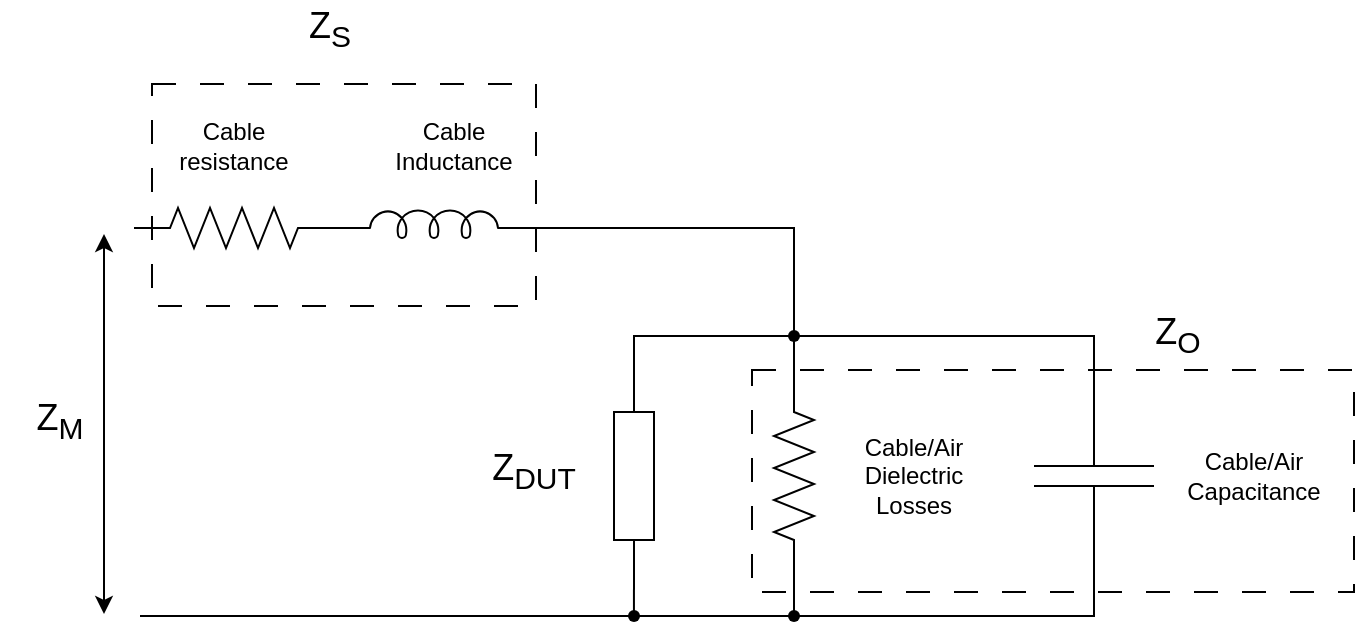 <mxfile version="24.8.9">
  <diagram name="Side-1" id="hJMMNetJhG3h-vPWhNuW">
    <mxGraphModel dx="819" dy="446" grid="1" gridSize="1" guides="1" tooltips="1" connect="1" arrows="1" fold="1" page="1" pageScale="1" pageWidth="827" pageHeight="1169" math="0" shadow="0">
      <root>
        <mxCell id="0" />
        <mxCell id="1" parent="0" />
        <mxCell id="sEpqqiszVUIu4HvW600L-32" style="edgeStyle=orthogonalEdgeStyle;rounded=0;orthogonalLoop=1;jettySize=auto;html=1;exitX=1;exitY=0.5;exitDx=0;exitDy=0;exitPerimeter=0;endArrow=none;endFill=0;" edge="1" parent="1" source="sEpqqiszVUIu4HvW600L-3">
          <mxGeometry relative="1" as="geometry">
            <mxPoint x="319.962" y="360" as="targetPoint" />
          </mxGeometry>
        </mxCell>
        <mxCell id="sEpqqiszVUIu4HvW600L-3" value="" style="pointerEvents=1;verticalLabelPosition=bottom;shadow=0;dashed=0;align=center;html=1;verticalAlign=top;shape=mxgraph.electrical.resistors.resistor_1;direction=south;" vertex="1" parent="1">
          <mxGeometry x="310" y="240" width="20" height="100" as="geometry" />
        </mxCell>
        <mxCell id="sEpqqiszVUIu4HvW600L-9" value="" style="pointerEvents=1;verticalLabelPosition=bottom;shadow=0;dashed=0;align=center;html=1;verticalAlign=top;shape=mxgraph.electrical.resistors.resistor_2;" vertex="1" parent="1">
          <mxGeometry x="70" y="156" width="100" height="20" as="geometry" />
        </mxCell>
        <mxCell id="sEpqqiszVUIu4HvW600L-29" style="edgeStyle=orthogonalEdgeStyle;rounded=0;orthogonalLoop=1;jettySize=auto;html=1;exitX=0;exitY=0.5;exitDx=0;exitDy=0;exitPerimeter=0;endArrow=none;endFill=0;" edge="1" parent="1" source="sEpqqiszVUIu4HvW600L-12">
          <mxGeometry relative="1" as="geometry">
            <mxPoint x="400" y="220" as="targetPoint" />
            <Array as="points">
              <mxPoint x="550" y="220" />
            </Array>
          </mxGeometry>
        </mxCell>
        <mxCell id="sEpqqiszVUIu4HvW600L-34" style="edgeStyle=orthogonalEdgeStyle;rounded=0;orthogonalLoop=1;jettySize=auto;html=1;exitX=1;exitY=0.5;exitDx=0;exitDy=0;exitPerimeter=0;endArrow=none;endFill=0;" edge="1" parent="1" source="sEpqqiszVUIu4HvW600L-12">
          <mxGeometry relative="1" as="geometry">
            <mxPoint x="400" y="360" as="targetPoint" />
            <Array as="points">
              <mxPoint x="550" y="360" />
            </Array>
          </mxGeometry>
        </mxCell>
        <mxCell id="sEpqqiszVUIu4HvW600L-12" value="" style="pointerEvents=1;verticalLabelPosition=bottom;shadow=0;dashed=0;align=center;html=1;verticalAlign=top;shape=mxgraph.electrical.capacitors.capacitor_1;direction=south;" vertex="1" parent="1">
          <mxGeometry x="520" y="240" width="60" height="100" as="geometry" />
        </mxCell>
        <mxCell id="sEpqqiszVUIu4HvW600L-14" value="" style="pointerEvents=1;verticalLabelPosition=bottom;shadow=0;dashed=0;align=center;html=1;verticalAlign=top;shape=mxgraph.electrical.inductors.inductor_5;" vertex="1" parent="1">
          <mxGeometry x="170" y="157" width="100" height="14" as="geometry" />
        </mxCell>
        <mxCell id="sEpqqiszVUIu4HvW600L-31" style="edgeStyle=orthogonalEdgeStyle;rounded=0;orthogonalLoop=1;jettySize=auto;html=1;exitX=1;exitY=0.5;exitDx=0;exitDy=0;exitPerimeter=0;endArrow=none;endFill=0;" edge="1" parent="1" source="sEpqqiszVUIu4HvW600L-15">
          <mxGeometry relative="1" as="geometry">
            <mxPoint x="73" y="360" as="targetPoint" />
            <Array as="points">
              <mxPoint x="400" y="360" />
            </Array>
          </mxGeometry>
        </mxCell>
        <mxCell id="sEpqqiszVUIu4HvW600L-15" value="" style="pointerEvents=1;verticalLabelPosition=bottom;shadow=0;dashed=0;align=center;html=1;verticalAlign=top;shape=mxgraph.electrical.resistors.resistor_2;direction=south;" vertex="1" parent="1">
          <mxGeometry x="390" y="240" width="20" height="100" as="geometry" />
        </mxCell>
        <mxCell id="sEpqqiszVUIu4HvW600L-16" value="Cable resistance" style="text;html=1;align=center;verticalAlign=middle;whiteSpace=wrap;rounded=0;" vertex="1" parent="1">
          <mxGeometry x="90" y="110" width="60" height="30" as="geometry" />
        </mxCell>
        <mxCell id="sEpqqiszVUIu4HvW600L-17" value="Cable Inductance" style="text;html=1;align=center;verticalAlign=middle;whiteSpace=wrap;rounded=0;" vertex="1" parent="1">
          <mxGeometry x="200" y="110" width="60" height="30" as="geometry" />
        </mxCell>
        <mxCell id="sEpqqiszVUIu4HvW600L-18" value="Cable/Air Capacitance" style="text;html=1;align=center;verticalAlign=middle;whiteSpace=wrap;rounded=0;" vertex="1" parent="1">
          <mxGeometry x="600" y="272.5" width="60" height="35" as="geometry" />
        </mxCell>
        <mxCell id="sEpqqiszVUIu4HvW600L-19" value="Cable/Air Dielectric&lt;br&gt;Losses" style="text;html=1;align=center;verticalAlign=middle;whiteSpace=wrap;rounded=0;" vertex="1" parent="1">
          <mxGeometry x="430" y="272.5" width="60" height="35" as="geometry" />
        </mxCell>
        <mxCell id="sEpqqiszVUIu4HvW600L-20" value="&lt;font style=&quot;font-size: 18px;&quot;&gt;Z&lt;sub&gt;DUT&lt;/sub&gt;&lt;/font&gt;" style="text;html=1;align=center;verticalAlign=middle;whiteSpace=wrap;rounded=0;" vertex="1" parent="1">
          <mxGeometry x="240" y="272.5" width="60" height="30" as="geometry" />
        </mxCell>
        <mxCell id="sEpqqiszVUIu4HvW600L-25" style="edgeStyle=orthogonalEdgeStyle;rounded=0;orthogonalLoop=1;jettySize=auto;html=1;exitX=0;exitY=0.5;exitDx=0;exitDy=0;exitPerimeter=0;entryX=1;entryY=0.645;entryDx=0;entryDy=0;entryPerimeter=0;endArrow=none;endFill=0;" edge="1" parent="1" source="sEpqqiszVUIu4HvW600L-15" target="sEpqqiszVUIu4HvW600L-14">
          <mxGeometry relative="1" as="geometry" />
        </mxCell>
        <mxCell id="sEpqqiszVUIu4HvW600L-26" style="edgeStyle=orthogonalEdgeStyle;rounded=0;orthogonalLoop=1;jettySize=auto;html=1;exitX=0;exitY=0.5;exitDx=0;exitDy=0;exitPerimeter=0;entryX=0;entryY=0.5;entryDx=0;entryDy=0;entryPerimeter=0;endArrow=none;endFill=0;" edge="1" parent="1" source="sEpqqiszVUIu4HvW600L-3" target="sEpqqiszVUIu4HvW600L-15">
          <mxGeometry relative="1" as="geometry" />
        </mxCell>
        <mxCell id="sEpqqiszVUIu4HvW600L-35" value="" style="ellipse;whiteSpace=wrap;html=1;aspect=fixed;fillColor=#000000;strokeColor=none;" vertex="1" parent="1">
          <mxGeometry x="397" y="217" width="6" height="6" as="geometry" />
        </mxCell>
        <mxCell id="sEpqqiszVUIu4HvW600L-39" value="" style="ellipse;whiteSpace=wrap;html=1;aspect=fixed;fillColor=#000000;strokeColor=none;" vertex="1" parent="1">
          <mxGeometry x="397" y="357" width="6" height="6" as="geometry" />
        </mxCell>
        <mxCell id="sEpqqiszVUIu4HvW600L-40" value="" style="ellipse;whiteSpace=wrap;html=1;aspect=fixed;fillColor=#000000;strokeColor=none;" vertex="1" parent="1">
          <mxGeometry x="317" y="357" width="6" height="6" as="geometry" />
        </mxCell>
        <mxCell id="sEpqqiszVUIu4HvW600L-43" value="" style="rounded=0;whiteSpace=wrap;html=1;fillColor=none;dashed=1;dashPattern=12 12;" vertex="1" parent="1">
          <mxGeometry x="79" y="94" width="192" height="111" as="geometry" />
        </mxCell>
        <mxCell id="sEpqqiszVUIu4HvW600L-44" value="" style="rounded=0;whiteSpace=wrap;html=1;fillColor=none;dashed=1;dashPattern=12 12;" vertex="1" parent="1">
          <mxGeometry x="379" y="237" width="301" height="111" as="geometry" />
        </mxCell>
        <mxCell id="sEpqqiszVUIu4HvW600L-45" value="&lt;font style=&quot;font-size: 18px;&quot;&gt;Z&lt;sub&gt;S&lt;/sub&gt;&lt;/font&gt;" style="text;html=1;align=center;verticalAlign=middle;whiteSpace=wrap;rounded=0;" vertex="1" parent="1">
          <mxGeometry x="138" y="52" width="60" height="30" as="geometry" />
        </mxCell>
        <mxCell id="sEpqqiszVUIu4HvW600L-46" value="&lt;font style=&quot;font-size: 18px;&quot;&gt;Z&lt;sub&gt;O&lt;/sub&gt;&lt;/font&gt;" style="text;html=1;align=center;verticalAlign=middle;whiteSpace=wrap;rounded=0;" vertex="1" parent="1">
          <mxGeometry x="562" y="205" width="60" height="30" as="geometry" />
        </mxCell>
        <mxCell id="sEpqqiszVUIu4HvW600L-47" value="" style="endArrow=classic;startArrow=classic;html=1;rounded=0;" edge="1" parent="1">
          <mxGeometry width="50" height="50" relative="1" as="geometry">
            <mxPoint x="55" y="359" as="sourcePoint" />
            <mxPoint x="55" y="169" as="targetPoint" />
          </mxGeometry>
        </mxCell>
        <mxCell id="sEpqqiszVUIu4HvW600L-48" value="&lt;font style=&quot;font-size: 18px;&quot;&gt;Z&lt;sub&gt;M&lt;/sub&gt;&lt;/font&gt;" style="text;html=1;align=center;verticalAlign=middle;whiteSpace=wrap;rounded=0;" vertex="1" parent="1">
          <mxGeometry x="3" y="248" width="60" height="30" as="geometry" />
        </mxCell>
      </root>
    </mxGraphModel>
  </diagram>
</mxfile>
